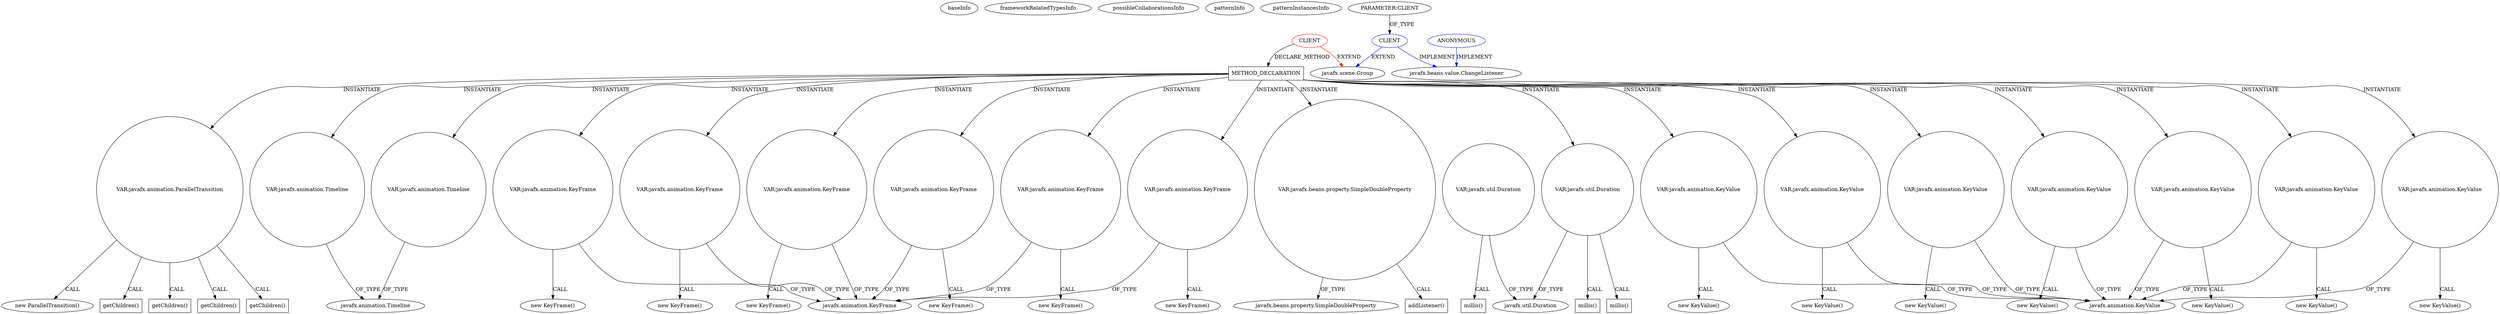 digraph {
baseInfo[graphId=2657,category="pattern",isAnonymous=false,possibleRelation=true]
frameworkRelatedTypesInfo[0="javafx.scene.Group"]
possibleCollaborationsInfo[0="2657~PARAMETER_TYPE_DECLARATION-~javafx.scene.Group ~javafx.scene.Group javafx.beans.value.ChangeListener ~false~false"]
patternInfo[frequency=2.0,patternRootClient=0]
patternInstancesInfo[0="MrLoNee-RadialFx~/MrLoNee-RadialFx/RadialFx-master/src/com/mrlonee/radialfx/settingsmenu/RadialSettingsMenu.java~RadialSettingsMenu~976",1="MrLoNee-RadialFx~/MrLoNee-RadialFx/RadialFx-master/src/com/mrlonee/radialfx/moviemenu/RadialMovieMenu.java~RadialMovieMenu~969"]
34[label="new ParallelTransition()",vertexType="CONSTRUCTOR_CALL",isFrameworkType=false]
35[label="VAR:javafx.animation.ParallelTransition",vertexType="VARIABLE_EXPRESION",isFrameworkType=false,shape=circle]
32[label="METHOD_DECLARATION",vertexType="CLIENT_METHOD_DECLARATION",isFrameworkType=false,shape=box]
154[label="VAR:javafx.animation.Timeline",vertexType="VARIABLE_EXPRESION",isFrameworkType=false,shape=circle]
99[label="VAR:javafx.animation.Timeline",vertexType="VARIABLE_EXPRESION",isFrameworkType=false,shape=circle]
0[label="CLIENT",vertexType="ROOT_CLIENT_CLASS_DECLARATION",isFrameworkType=false,color=red]
41[label="VAR:javafx.animation.KeyFrame",vertexType="VARIABLE_EXPRESION",isFrameworkType=false,shape=circle]
102[label="VAR:javafx.animation.KeyFrame",vertexType="VARIABLE_EXPRESION",isFrameworkType=false,shape=circle]
40[label="new KeyFrame()",vertexType="CONSTRUCTOR_CALL",isFrameworkType=false]
101[label="new KeyFrame()",vertexType="CONSTRUCTOR_CALL",isFrameworkType=false]
157[label="VAR:javafx.animation.KeyFrame",vertexType="VARIABLE_EXPRESION",isFrameworkType=false,shape=circle]
156[label="new KeyFrame()",vertexType="CONSTRUCTOR_CALL",isFrameworkType=false]
108[label="VAR:javafx.animation.KeyFrame",vertexType="VARIABLE_EXPRESION",isFrameworkType=false,shape=circle]
107[label="new KeyFrame()",vertexType="CONSTRUCTOR_CALL",isFrameworkType=false]
160[label="VAR:javafx.animation.KeyFrame",vertexType="VARIABLE_EXPRESION",isFrameworkType=false,shape=circle]
159[label="new KeyFrame()",vertexType="CONSTRUCTOR_CALL",isFrameworkType=false]
58[label="VAR:javafx.animation.KeyFrame",vertexType="VARIABLE_EXPRESION",isFrameworkType=false,shape=circle]
57[label="new KeyFrame()",vertexType="CONSTRUCTOR_CALL",isFrameworkType=false]
74[label="getChildren()",vertexType="INSIDE_CALL",isFrameworkType=false,shape=box]
165[label="getChildren()",vertexType="INSIDE_CALL",isFrameworkType=false,shape=box]
116[label="getChildren()",vertexType="INSIDE_CALL",isFrameworkType=false,shape=box]
130[label="getChildren()",vertexType="INSIDE_CALL",isFrameworkType=false,shape=box]
76[label="VAR:javafx.beans.property.SimpleDoubleProperty",vertexType="VARIABLE_EXPRESION",isFrameworkType=false,shape=circle]
77[label="javafx.beans.property.SimpleDoubleProperty",vertexType="FRAMEWORK_CLASS_TYPE",isFrameworkType=false]
60[label="VAR:javafx.util.Duration",vertexType="VARIABLE_EXPRESION",isFrameworkType=false,shape=circle]
42[label="javafx.animation.KeyFrame",vertexType="FRAMEWORK_CLASS_TYPE",isFrameworkType=false]
105[label="VAR:javafx.animation.KeyValue",vertexType="VARIABLE_EXPRESION",isFrameworkType=false,shape=circle]
104[label="new KeyValue()",vertexType="CONSTRUCTOR_CALL",isFrameworkType=false]
45[label="javafx.animation.KeyValue",vertexType="FRAMEWORK_CLASS_TYPE",isFrameworkType=false]
64[label="VAR:javafx.animation.KeyValue",vertexType="VARIABLE_EXPRESION",isFrameworkType=false,shape=circle]
63[label="new KeyValue()",vertexType="CONSTRUCTOR_CALL",isFrameworkType=false]
113[label="VAR:javafx.animation.KeyValue",vertexType="VARIABLE_EXPRESION",isFrameworkType=false,shape=circle]
112[label="new KeyValue()",vertexType="CONSTRUCTOR_CALL",isFrameworkType=false]
50[label="VAR:javafx.animation.KeyValue",vertexType="VARIABLE_EXPRESION",isFrameworkType=false,shape=circle]
49[label="new KeyValue()",vertexType="CONSTRUCTOR_CALL",isFrameworkType=false]
121[label="VAR:javafx.animation.KeyValue",vertexType="VARIABLE_EXPRESION",isFrameworkType=false,shape=circle]
120[label="new KeyValue()",vertexType="CONSTRUCTOR_CALL",isFrameworkType=false]
124[label="VAR:javafx.animation.KeyValue",vertexType="VARIABLE_EXPRESION",isFrameworkType=false,shape=circle]
123[label="new KeyValue()",vertexType="CONSTRUCTOR_CALL",isFrameworkType=false]
132[label="VAR:javafx.animation.KeyValue",vertexType="VARIABLE_EXPRESION",isFrameworkType=false,shape=circle]
131[label="new KeyValue()",vertexType="CONSTRUCTOR_CALL",isFrameworkType=false]
62[label="javafx.util.Duration",vertexType="FRAMEWORK_CLASS_TYPE",isFrameworkType=false]
226[label="VAR:javafx.util.Duration",vertexType="VARIABLE_EXPRESION",isFrameworkType=false,shape=circle]
39[label="javafx.animation.Timeline",vertexType="FRAMEWORK_CLASS_TYPE",isFrameworkType=false]
1[label="javafx.scene.Group",vertexType="FRAMEWORK_CLASS_TYPE",isFrameworkType=false]
97[label="addListener()",vertexType="INSIDE_CALL",isFrameworkType=false,shape=box]
169[label="CLIENT",vertexType="REFERENCE_CLIENT_CLASS_DECLARATION",isFrameworkType=false,color=blue]
81[label="javafx.beans.value.ChangeListener",vertexType="FRAMEWORK_INTERFACE_TYPE",isFrameworkType=false]
80[label="ANONYMOUS",vertexType="REFERENCE_ANONYMOUS_DECLARATION",isFrameworkType=false,color=blue]
168[label="PARAMETER:CLIENT",vertexType="PARAMETER_DECLARATION",isFrameworkType=false]
163[label="millis()",vertexType="INSIDE_CALL",isFrameworkType=false,shape=box]
227[label="millis()",vertexType="INSIDE_CALL",isFrameworkType=false,shape=box]
61[label="millis()",vertexType="INSIDE_CALL",isFrameworkType=false,shape=box]
76->97[label="CALL"]
32->35[label="INSTANTIATE"]
32->102[label="INSTANTIATE"]
58->42[label="OF_TYPE"]
108->107[label="CALL"]
35->116[label="CALL"]
157->156[label="CALL"]
32->132[label="INSTANTIATE"]
60->61[label="CALL"]
35->34[label="CALL"]
102->101[label="CALL"]
160->159[label="CALL"]
35->130[label="CALL"]
105->104[label="CALL"]
226->227[label="CALL"]
124->45[label="OF_TYPE"]
80->81[label="IMPLEMENT",color=blue]
32->113[label="INSTANTIATE"]
32->99[label="INSTANTIATE"]
32->64[label="INSTANTIATE"]
168->169[label="OF_TYPE"]
32->157[label="INSTANTIATE"]
58->57[label="CALL"]
50->45[label="OF_TYPE"]
35->74[label="CALL"]
32->58[label="INSTANTIATE"]
102->42[label="OF_TYPE"]
60->62[label="OF_TYPE"]
121->120[label="CALL"]
32->121[label="INSTANTIATE"]
0->32[label="DECLARE_METHOD"]
60->163[label="CALL"]
64->45[label="OF_TYPE"]
76->77[label="OF_TYPE"]
160->42[label="OF_TYPE"]
169->1[label="EXTEND",color=blue]
113->112[label="CALL"]
50->49[label="CALL"]
32->108[label="INSTANTIATE"]
32->60[label="INSTANTIATE"]
157->42[label="OF_TYPE"]
32->154[label="INSTANTIATE"]
0->1[label="EXTEND",color=red]
121->45[label="OF_TYPE"]
32->124[label="INSTANTIATE"]
32->105[label="INSTANTIATE"]
32->50[label="INSTANTIATE"]
32->76[label="INSTANTIATE"]
154->39[label="OF_TYPE"]
35->165[label="CALL"]
99->39[label="OF_TYPE"]
124->123[label="CALL"]
32->160[label="INSTANTIATE"]
64->63[label="CALL"]
132->131[label="CALL"]
169->81[label="IMPLEMENT",color=blue]
32->41[label="INSTANTIATE"]
105->45[label="OF_TYPE"]
226->62[label="OF_TYPE"]
41->42[label="OF_TYPE"]
132->45[label="OF_TYPE"]
113->45[label="OF_TYPE"]
41->40[label="CALL"]
108->42[label="OF_TYPE"]
}
